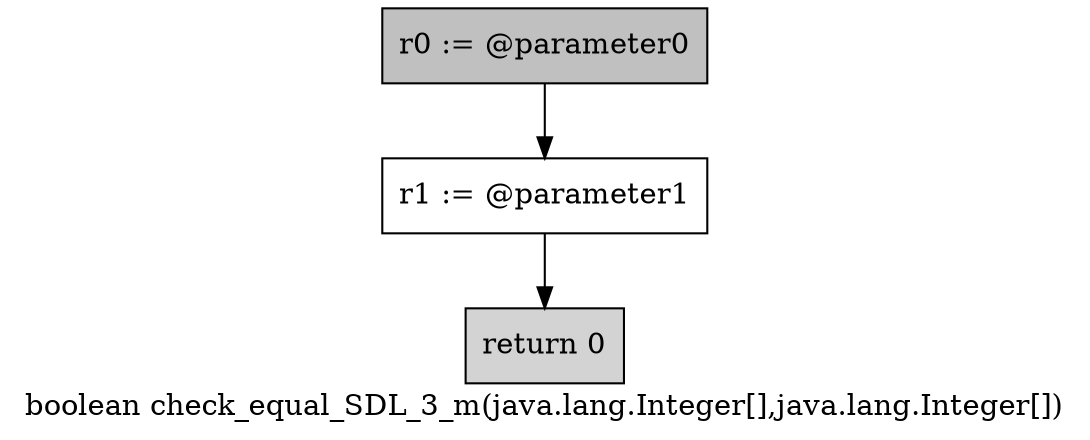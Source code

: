 digraph "boolean check_equal_SDL_3_m(java.lang.Integer[],java.lang.Integer[])" {
    label="boolean check_equal_SDL_3_m(java.lang.Integer[],java.lang.Integer[])";
    node [shape=box];
    "0" [style=filled,fillcolor=gray,label="r0 := @parameter0",];
    "1" [label="r1 := @parameter1",];
    "0"->"1";
    "2" [style=filled,fillcolor=lightgray,label="return 0",];
    "1"->"2";
}
